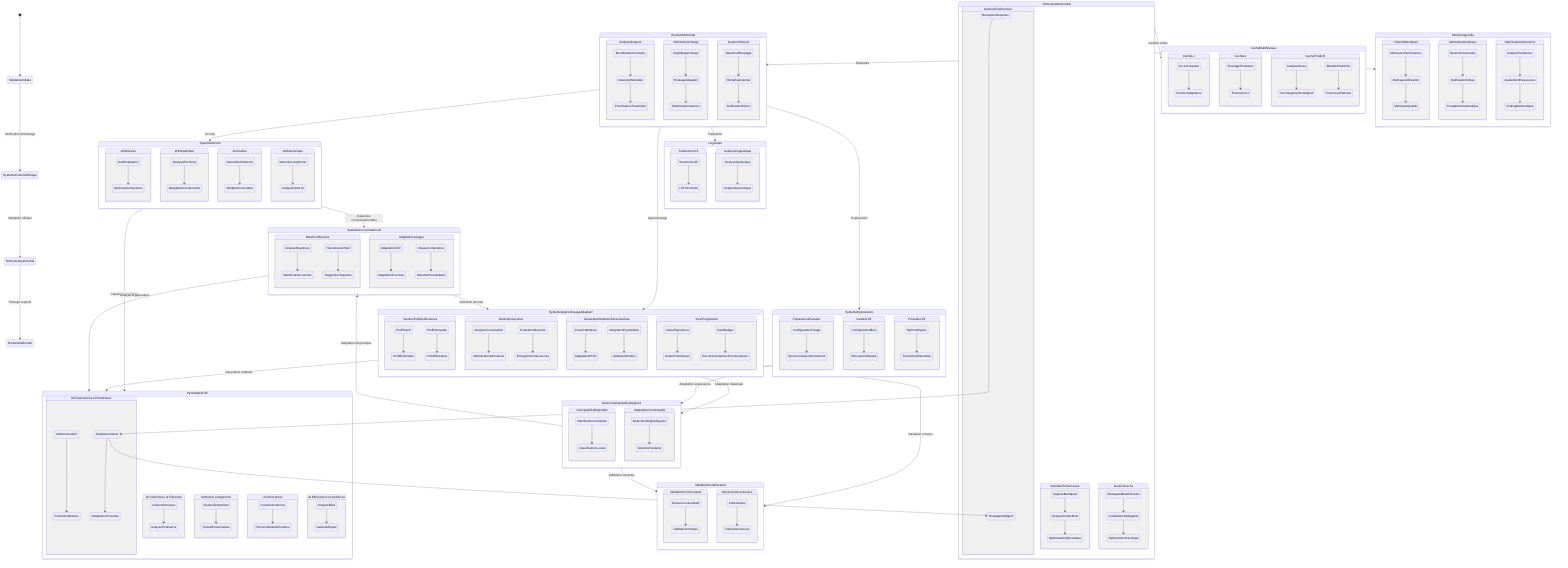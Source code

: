 stateDiagram-v2
    %% Structure principale
    [*] --> ValidationInitiale
    ValidationInitiale --> SystemeControleEthique : Verification demarrage
    SystemeControleEthique --> OrchestrateurCentral : Validation ethique
    OrchestrateurCentral --> RouterMultimodal : Routage requete
    
    %% Orchestrateur Central - Point d'entrée unifié
    state "OrchestrateurCentral" as OC {
        state "GestionFluxDonnees" as GFD {
            ReceptionRequetes --> AnalyseContexte
            AnalyseContexte --> RoutageIntelligent
        }
        state "MoniteurPerformance" as MP {
            CaptureMetriques --> AnalyseTempsReel
            AnalyseTempsReel --> OptimisationDynamique
        }
        state "GestionCache" as GC {
            StrategiesMiseEnCache --> InvalidationIntelligente
            InvalidationIntelligente --> OptimisationStockage
        }
    }
    
    %% Router Multimodal - Routage intelligent des requêtes
    state "RouterMultimodal" as RM {
        state "AnalyseRequete" as AR {
            IdentificationContexte --> DetectionModalite
            DetectionModalite --> PrioritisationTraitement
        }
        state "DistributionCharge" as DC {
            EquilibrageCharge --> RoutageAdaptatif
            RoutageAdaptatif --> OptimisationLatence
        }
        state "GestionTimeout" as GT {
            DetectionBloquage --> RetryExponentiel
            RetryExponentiel --> NotificationEchec
        }
    }
    
    %% Système IA Core
    state "SystemeIACore" as IAC {
        state "IAReflexive" as IR {
            AutoEvaluation --> OptimisationSysteme
        }
        state "IAEmpathique" as IE {
            AnalyseEmotions --> AdaptationContextuelle
        }
        state "IACreative" as IC {
            GenerationPatterns --> ValidationInnovation
        }
        state "IAMnemonique" as IM {
            MemoireLongTerme --> AnalysePatterns
        }
    }
    
    %% Système d'Expression
    state "SystemeExpressions" as SE {
        state "ExpressionsFaciales" as EF {
            ConfigurationVisage --> SynchronisationMouvement
        }
        state "GestesLSF" as GL {
            ConfigurationMain --> MouvementSpatial
        }
        state "ProsodieLSF" as PL {
            RythmeSignes --> TransitionsNaturelles
        }
    }

    %% Système Cache Multi-niveaux
    state "CacheMultiNiveaux" as CMN {
        state "CacheL1" as CL1 {
            AccesFrequent --> EvictionAdaptative
        }
        state "CacheL2" as CL2 {
            StockagePersistant --> PromotionL1
        }
        state "CachePredictif" as CP {
            AnalyseAcces --> PrechargementIntelligent
            ModelePrediction --> CoAccessPatterns
        }
    }
    
    %% Système de Monitoring Unifié
    state "MonitoringUnifie" as MU {
        state "CollecteMetriques" as CM {
            MetriquesPerformance --> MetriquesUtilisation
            MetriquesUtilisation --> MetriquesQualite
        }
        state "AlertesAutomatisees" as AA {
            DetectionAnomalie --> NotificationCiblee
            NotificationCiblee --> EscalationAutomatique
        }
        state "OptimisationAutonome" as OA {
            AnalyseTendances --> AjustementRessources
            AjustementRessources --> ScalingAutomatique
        }
    }
    
    %% Système Linguistique
    state "Linguistes" as LING {
        state "TraductionLSF" as TL {
            TexteVersLSF --> LSFVersTexte
        }
        state "AnalyseLinguistique" as AL {
            AnalyseSyntaxique --> AnalyseSemantique
        }
    }

    %% Système de Variations Dialectales
    state "GestionVariantesDiatopiques" as GVD {
        state "CartographieRegionale" as CR {
            IdentificationVariantes --> ClassificationLocale
        }
        state "AdaptationContextuelle" as ACon {
            DetectionOrigineSigneur --> SelectionVariante
        }
    }
    
    %% Validation Collaborative
    state "ValidationCollaborative" as VC {
        state "ValidationCommunaute" as VCo {
            RetourLocuteurNatif --> ValidationPratique
        }
        state "MecanismeConsensus" as MC {
            CollecteAvis --> CalculConsensus
        }
    }

    %% Système d'Apprentissage Adaptatif
    state "SystemeApprentissageAdaptatif" as SAA {
        state "GestionProfilsUtilisateurs" as GPU {
            ProfilSourd --> ProfilEntendant
            ProfilInterprete --> ProfilEducateur
        }
        
        state "DetectionLacunes" as DL {
            AnalyseConversation --> IdentificationDomaines
            EvaluationSeverite --> EnregistrementLacunes
        }
        
        state "GenerationModulesPersonnalises" as GMP {
            CreationModule --> AdaptationProfil
            IntegrationPyramideIA --> ValidationModule
        }
        
        state "SuiviProgression" as SP {
            CalculExperience --> DeterminerNiveau
            SuiviBadges --> RecommandationsPersonnalisees
        }
    }
    
    %% Pyramide IA
    state "PyramideIALSF" as PIR {
        state "IA Exploratrices et Predictives" as IEP {
            VeilleInnovation --> PredictionBesoins
            AnalyseContexte --> AdaptationProactive
        }
        
        state "IA Collectrices et Filtrantes" as ICF {
            CollecteDonnees --> AnalysePertinence
        }
        
        state "IA Mentor et Apprentis" as IMA {
            SoutienTempsReel --> TutoratPersonnalise
        }
        
        state "IA Generatives" as IG {
            CreationContenus --> PersonnalisationContenu
        }
        
        state "IA Ethiciennes et Auditrices" as IEA {
            AnalyseBiais --> GarantieEquite
        }
    }

    %% Connexions principales
    OC --> RM : Requetes
    RM --> IAC : IA Core
    RM --> LING : Traduction
    RM --> SE : Expressions
    RM --> SAA : Apprentissage
    
    OC --> CMN : Gestion cache
    OC --> MU : Monitoring
    
    IAC --> PIR : Capacites cognitives
    
    SAA --> PIR : Generation modules
    SAA --> VC : Validation contenu
    SAA --> GVD : Adaptation dialectale
    
    GVD --> VC : Validation variantes
    SE --> GVD : Adaptation expressions
    
    %% Système Conversationnel
    state "SystemeConversationnel" as SC {
        state "DetectionBesoins" as DB {
            AnalyseReponses --> IdentificationLacunes
            TransmissionSAA --> SuggestionSupports
        }
        
        state "AdaptationLangue" as AL2 {
            AdaptationLSF --> AdaptationFrancais
            NiveauCompetence --> SelectionVocabulaire
        }
    }
    
    SC --> SAA : Detection lacunes
    SC --> PIR : Analyse et generation
    IAC --> SC : Capacites conversationnelles
    GVD --> SC : Adaptation linguistique